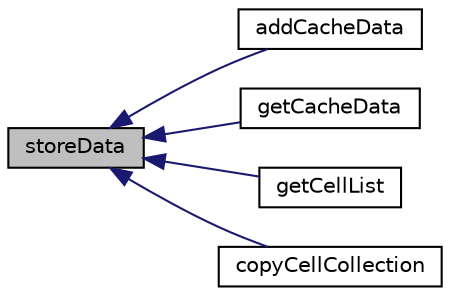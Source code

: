 digraph "storeData"
{
  edge [fontname="Helvetica",fontsize="10",labelfontname="Helvetica",labelfontsize="10"];
  node [fontname="Helvetica",fontsize="10",shape=record];
  rankdir="LR";
  Node28 [label="storeData",height=0.2,width=0.4,color="black", fillcolor="grey75", style="filled", fontcolor="black"];
  Node28 -> Node29 [dir="back",color="midnightblue",fontsize="10",style="solid",fontname="Helvetica"];
  Node29 [label="addCacheData",height=0.2,width=0.4,color="black", fillcolor="white", style="filled",URL="$class_p_h_p_excel___cached_object_storage___s_q_lite3.html#ad67d427e919ac13624188bcbebc4a1df"];
  Node28 -> Node30 [dir="back",color="midnightblue",fontsize="10",style="solid",fontname="Helvetica"];
  Node30 [label="getCacheData",height=0.2,width=0.4,color="black", fillcolor="white", style="filled",URL="$class_p_h_p_excel___cached_object_storage___s_q_lite3.html#a7c7ab4b1ed71d38b5d4581f738af52ef"];
  Node28 -> Node31 [dir="back",color="midnightblue",fontsize="10",style="solid",fontname="Helvetica"];
  Node31 [label="getCellList",height=0.2,width=0.4,color="black", fillcolor="white", style="filled",URL="$class_p_h_p_excel___cached_object_storage___s_q_lite3.html#adebf78f21c01b7615cfdcaf2821120f5"];
  Node28 -> Node32 [dir="back",color="midnightblue",fontsize="10",style="solid",fontname="Helvetica"];
  Node32 [label="copyCellCollection",height=0.2,width=0.4,color="black", fillcolor="white", style="filled",URL="$class_p_h_p_excel___cached_object_storage___s_q_lite3.html#a51058a2727b1b9ed29e90d69442b61c1"];
}
